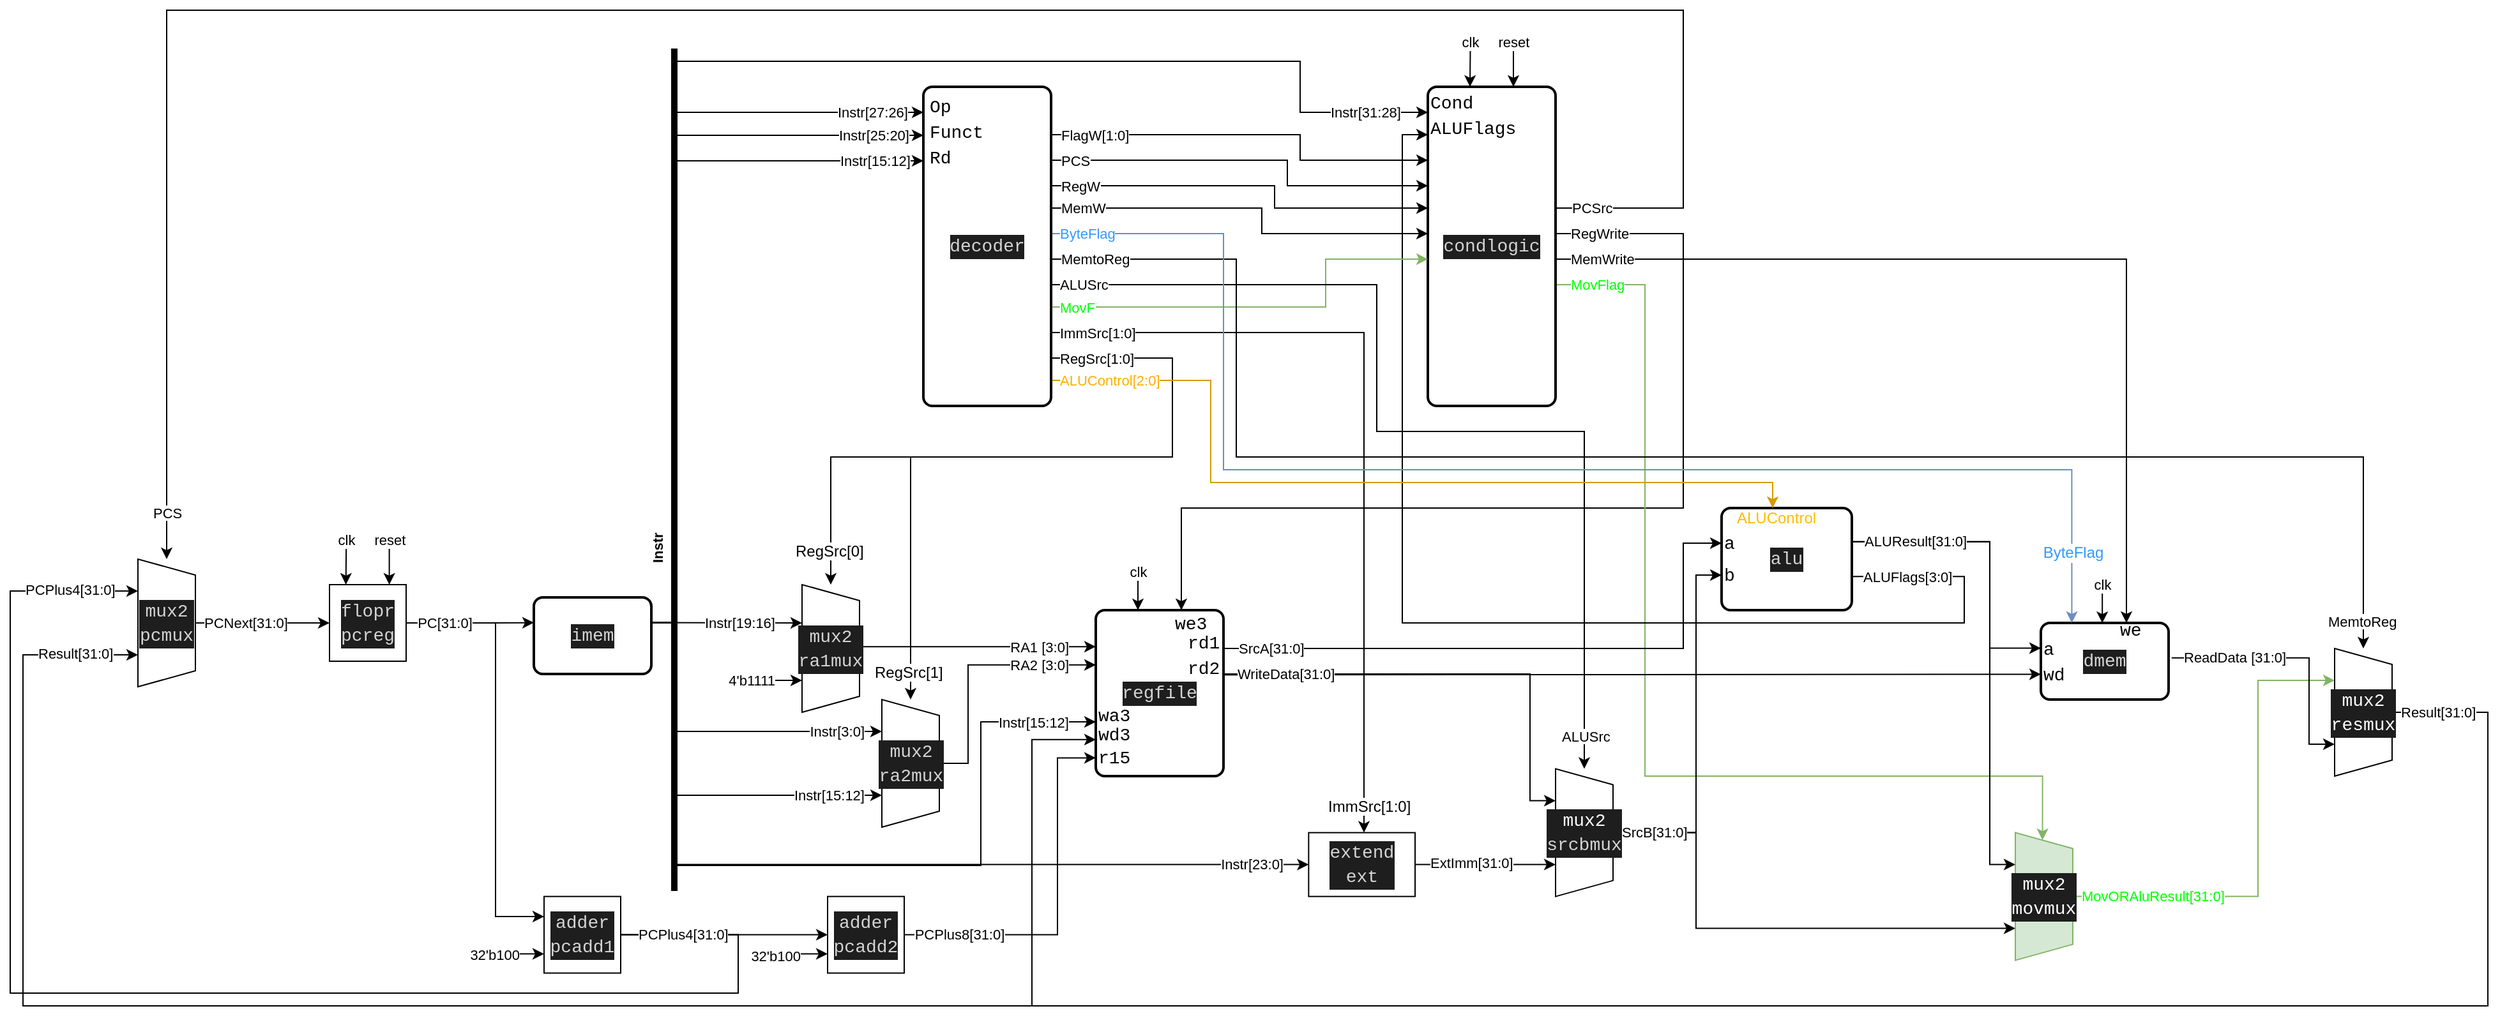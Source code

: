 <mxfile version="21.6.1" type="github">
  <diagram name="Página-1" id="vVoyAeHp4Rk1YM-1fCIQ">
    <mxGraphModel dx="2181" dy="1901" grid="1" gridSize="10" guides="1" tooltips="1" connect="1" arrows="1" fold="1" page="1" pageScale="1" pageWidth="827" pageHeight="1169" math="0" shadow="0">
      <root>
        <mxCell id="0" />
        <mxCell id="1" parent="0" />
        <mxCell id="tbejQX52NWhL7G9Jqi1e-33" value="PCSrc" style="edgeStyle=orthogonalEdgeStyle;rounded=0;orthogonalLoop=1;jettySize=auto;html=1;exitX=1;exitY=0.38;exitDx=0;exitDy=0;exitPerimeter=0;labelPosition=left;verticalLabelPosition=middle;align=left;verticalAlign=middle;textDirection=ltr;entryX=1;entryY=0.5;entryDx=0;entryDy=0;entryPerimeter=0;" parent="1" source="tbejQX52NWhL7G9Jqi1e-9" edge="1" target="FmY12MPKPxn2fFbcgKqL-1">
          <mxGeometry x="-0.989" relative="1" as="geometry">
            <mxPoint x="550" y="-5" as="targetPoint" />
            <Array as="points">
              <mxPoint x="570" y="-5" />
              <mxPoint x="570" y="-160" />
              <mxPoint x="-617" y="-160" />
            </Array>
            <mxPoint as="offset" />
          </mxGeometry>
        </mxCell>
        <mxCell id="tbejQX52NWhL7G9Jqi1e-34" value="RegWrite" style="edgeStyle=orthogonalEdgeStyle;rounded=0;orthogonalLoop=1;jettySize=auto;html=1;exitX=1;exitY=0.46;exitDx=0;exitDy=0;exitPerimeter=0;labelPosition=left;verticalLabelPosition=middle;align=left;verticalAlign=middle;textDirection=ltr;entryX=0.67;entryY=0;entryDx=0;entryDy=0;entryPerimeter=0;" parent="1" source="tbejQX52NWhL7G9Jqi1e-9" edge="1" target="FmY12MPKPxn2fFbcgKqL-13">
          <mxGeometry x="-0.976" relative="1" as="geometry">
            <mxPoint x="550" y="15" as="targetPoint" />
            <Array as="points">
              <mxPoint x="570" y="15" />
              <mxPoint x="570" y="230" />
              <mxPoint x="177" y="230" />
            </Array>
            <mxPoint as="offset" />
          </mxGeometry>
        </mxCell>
        <mxCell id="tbejQX52NWhL7G9Jqi1e-35" value="MemWrite" style="edgeStyle=orthogonalEdgeStyle;rounded=0;orthogonalLoop=1;jettySize=auto;html=1;exitX=1;exitY=0.54;exitDx=0;exitDy=0;exitPerimeter=0;labelPosition=left;verticalLabelPosition=middle;align=left;verticalAlign=middle;textDirection=ltr;entryX=0.67;entryY=0;entryDx=0;entryDy=0;entryPerimeter=0;" parent="1" source="tbejQX52NWhL7G9Jqi1e-9" edge="1" target="FmY12MPKPxn2fFbcgKqL-44">
          <mxGeometry x="-0.973" relative="1" as="geometry">
            <mxPoint x="550" y="35" as="targetPoint" />
            <mxPoint as="offset" />
          </mxGeometry>
        </mxCell>
        <mxCell id="tbejQX52NWhL7G9Jqi1e-36" value="&lt;font color=&quot;#00ff00&quot;&gt;MovFlag&lt;/font&gt;" style="edgeStyle=orthogonalEdgeStyle;rounded=0;orthogonalLoop=1;jettySize=auto;html=1;exitX=1;exitY=0.62;exitDx=0;exitDy=0;exitPerimeter=0;fillColor=#d5e8d4;strokeColor=#82b366;labelPosition=left;verticalLabelPosition=middle;align=left;verticalAlign=middle;textDirection=ltr;entryX=0.942;entryY=0.527;entryDx=0;entryDy=0;entryPerimeter=0;" parent="1" source="tbejQX52NWhL7G9Jqi1e-9" edge="1" target="FmY12MPKPxn2fFbcgKqL-42">
          <mxGeometry x="-0.976" relative="1" as="geometry">
            <mxPoint x="350.0" y="115.174" as="targetPoint" />
            <Array as="points">
              <mxPoint x="540" y="55" />
              <mxPoint x="540" y="440" />
              <mxPoint x="851" y="440" />
            </Array>
            <mxPoint as="offset" />
          </mxGeometry>
        </mxCell>
        <mxCell id="FmY12MPKPxn2fFbcgKqL-51" value="clk" style="edgeStyle=orthogonalEdgeStyle;rounded=0;orthogonalLoop=1;jettySize=auto;html=1;exitX=0.33;exitY=0;exitDx=0;exitDy=0;exitPerimeter=0;startArrow=classic;startFill=1;endArrow=none;endFill=0;" edge="1" parent="1" source="tbejQX52NWhL7G9Jqi1e-9">
          <mxGeometry x="1" relative="1" as="geometry">
            <mxPoint x="403.316" y="-135" as="targetPoint" />
            <mxPoint as="offset" />
          </mxGeometry>
        </mxCell>
        <mxCell id="tbejQX52NWhL7G9Jqi1e-9" value="&lt;div style=&quot;color: rgb(212, 212, 212); background-color: rgb(30, 30, 30); font-family: Consolas, &amp;quot;Courier New&amp;quot;, monospace; font-size: 14px; line-height: 19px;&quot;&gt;&lt;div style=&quot;line-height: 19px;&quot;&gt;condlogic&lt;/div&gt;&lt;/div&gt;" style="rounded=1;whiteSpace=wrap;html=1;absoluteArcSize=1;arcSize=14;strokeWidth=2;points=[[0,0.08,0,0,0],[0,0.15,0,0,0],[0,0.23,0,0,0],[0,0.31,0,0,0],[0,0.38,0,0,0],[0,0.46,0,0,0],[0,0.54,0,0,0],[0,0.62,0,0,0],[0,0.69,0,0,0],[0,0.77,0,0,0],[0,0.85,0,0,0],[0,0.92,0,0,0],[0.33,0,0,0,0],[0.33,1,0,0,0],[0.67,0,0,0,0],[0.67,1,0,0,0],[1,0.08,0,0,0],[1,0.15,0,0,0],[1,0.23,0,0,0],[1,0.31,0,0,0],[1,0.38,0,0,0],[1,0.46,0,0,0],[1,0.54,0,0,0],[1,0.62,0,0,0],[1,0.69,0,0,0],[1,0.77,0,0,0],[1,0.85,0,0,0],[1,0.92,0,0,0]];" parent="1" vertex="1">
          <mxGeometry x="370" y="-100" width="100" height="250" as="geometry" />
        </mxCell>
        <mxCell id="FmY12MPKPxn2fFbcgKqL-5" value="PCNext[31:0]" style="edgeStyle=orthogonalEdgeStyle;rounded=0;orthogonalLoop=1;jettySize=auto;html=1;exitX=0.5;exitY=0;exitDx=0;exitDy=0;exitPerimeter=0;entryX=0;entryY=0.5;entryDx=0;entryDy=0;entryPerimeter=0;align=left;" edge="1" parent="1" source="FmY12MPKPxn2fFbcgKqL-1" target="FmY12MPKPxn2fFbcgKqL-3">
          <mxGeometry x="-0.905" relative="1" as="geometry">
            <Array as="points">
              <mxPoint x="-595" y="320" />
            </Array>
            <mxPoint as="offset" />
          </mxGeometry>
        </mxCell>
        <mxCell id="FmY12MPKPxn2fFbcgKqL-1" value="&lt;div style=&quot;color: rgb(212, 212, 212); background-color: rgb(30, 30, 30); font-family: Consolas, &amp;quot;Courier New&amp;quot;, monospace; font-size: 14px; line-height: 19px;&quot;&gt;&lt;div style=&quot;line-height: 19px;&quot;&gt;mux2&lt;/div&gt;&lt;/div&gt;&lt;div style=&quot;color: rgb(212, 212, 212); background-color: rgb(30, 30, 30); font-family: Consolas, &amp;quot;Courier New&amp;quot;, monospace; font-size: 14px; line-height: 19px;&quot;&gt;pcmux&lt;/div&gt;" style="verticalLabelPosition=middle;verticalAlign=middle;html=1;shape=trapezoid;perimeter=trapezoidPerimeter;whiteSpace=wrap;size=0.125;arcSize=10;flipV=1;labelPosition=center;align=center;strokeColor=default;fontFamily=Helvetica;fontSize=12;fontColor=default;fillColor=default;direction=south;rounded=0;shadow=0;points=[[0,0.5,0,0,0],[0.25,1,0,0,0],[0.5,0,0,0,0],[0.75,1,0,0,0],[1,0.5,0,0,0]];" vertex="1" parent="1">
          <mxGeometry x="-640" y="270" width="45" height="100" as="geometry" />
        </mxCell>
        <mxCell id="FmY12MPKPxn2fFbcgKqL-21" style="edgeStyle=orthogonalEdgeStyle;rounded=0;orthogonalLoop=1;jettySize=auto;html=1;exitX=1;exitY=0.5;exitDx=0;exitDy=0;exitPerimeter=0;entryX=0;entryY=0.33;entryDx=0;entryDy=0;entryPerimeter=0;" edge="1" parent="1" source="FmY12MPKPxn2fFbcgKqL-3" target="FmY12MPKPxn2fFbcgKqL-18">
          <mxGeometry relative="1" as="geometry" />
        </mxCell>
        <mxCell id="FmY12MPKPxn2fFbcgKqL-22" value="PC[31:0]" style="edgeStyle=orthogonalEdgeStyle;rounded=0;orthogonalLoop=1;jettySize=auto;html=1;exitX=1;exitY=0.5;exitDx=0;exitDy=0;exitPerimeter=0;entryX=0;entryY=0.25;entryDx=0;entryDy=0;entryPerimeter=0;" edge="1" parent="1" source="FmY12MPKPxn2fFbcgKqL-3" target="FmY12MPKPxn2fFbcgKqL-6">
          <mxGeometry x="-0.823" relative="1" as="geometry">
            <Array as="points">
              <mxPoint x="-360" y="320" />
              <mxPoint x="-360" y="550" />
              <mxPoint x="-322" y="550" />
            </Array>
            <mxPoint as="offset" />
          </mxGeometry>
        </mxCell>
        <mxCell id="FmY12MPKPxn2fFbcgKqL-3" value="&lt;div style=&quot;color: rgb(212, 212, 212); background-color: rgb(30, 30, 30); font-family: Consolas, &amp;quot;Courier New&amp;quot;, monospace; font-size: 14px; line-height: 19px;&quot;&gt;&lt;div style=&quot;line-height: 19px;&quot;&gt;flopr&lt;/div&gt;&lt;/div&gt;&lt;div style=&quot;color: rgb(212, 212, 212); background-color: rgb(30, 30, 30); font-family: Consolas, &amp;quot;Courier New&amp;quot;, monospace; font-size: 14px; line-height: 19px;&quot;&gt;pcreg&lt;/div&gt;" style="whiteSpace=wrap;html=1;aspect=fixed;strokeColor=default;fontFamily=Helvetica;fontSize=12;fontColor=default;fillColor=default;points=[[0,0.25,0,0,0],[0,0.5,0,0,0],[0,0.75,0,0,0],[0.5,0,0,0,0],[0.5,1,0,0,0],[1,0.5,0,0,0]];" vertex="1" parent="1">
          <mxGeometry x="-490" y="290" width="60" height="60" as="geometry" />
        </mxCell>
        <mxCell id="FmY12MPKPxn2fFbcgKqL-8" value="32&#39;b100" style="edgeStyle=orthogonalEdgeStyle;rounded=0;orthogonalLoop=1;jettySize=auto;html=1;exitX=0;exitY=0.75;exitDx=0;exitDy=0;exitPerimeter=0;endArrow=none;endFill=0;startArrow=classic;startFill=1;align=right;" edge="1" parent="1" source="FmY12MPKPxn2fFbcgKqL-6">
          <mxGeometry x="0.254" y="1" relative="1" as="geometry">
            <mxPoint x="-350" y="580" as="targetPoint" />
            <mxPoint as="offset" />
          </mxGeometry>
        </mxCell>
        <mxCell id="FmY12MPKPxn2fFbcgKqL-9" style="edgeStyle=orthogonalEdgeStyle;rounded=0;orthogonalLoop=1;jettySize=auto;html=1;exitX=1;exitY=0.5;exitDx=0;exitDy=0;exitPerimeter=0;entryX=0.75;entryY=1;entryDx=0;entryDy=0;entryPerimeter=0;" edge="1" parent="1" target="FmY12MPKPxn2fFbcgKqL-1">
          <mxGeometry relative="1" as="geometry">
            <mxPoint x="-320.04" y="564.3" as="sourcePoint" />
            <mxPoint x="-698.04" y="280" as="targetPoint" />
            <Array as="points">
              <mxPoint x="-170" y="564" />
              <mxPoint x="-170" y="610" />
              <mxPoint x="-740" y="610" />
              <mxPoint x="-740" y="295" />
            </Array>
          </mxGeometry>
        </mxCell>
        <mxCell id="FmY12MPKPxn2fFbcgKqL-6" value="&lt;div style=&quot;color: rgb(212, 212, 212); background-color: rgb(30, 30, 30); font-family: Consolas, &amp;quot;Courier New&amp;quot;, monospace; font-size: 14px; line-height: 19px;&quot;&gt;&lt;div style=&quot;line-height: 19px;&quot;&gt;&lt;div style=&quot;line-height: 19px;&quot;&gt;adder&lt;/div&gt;&lt;/div&gt;&lt;div style=&quot;line-height: 19px;&quot;&gt;pcadd1&lt;/div&gt;&lt;/div&gt;" style="whiteSpace=wrap;html=1;aspect=fixed;strokeColor=default;fontFamily=Helvetica;fontSize=12;fontColor=default;fillColor=default;points=[[0,0.25,0,0,0],[0,0.5,0,0,0],[0,0.75,0,0,0],[0.5,0,0,0,0],[0.5,1,0,0,0],[1,0.5,0,0,0]];" vertex="1" parent="1">
          <mxGeometry x="-322" y="534.3" width="60" height="60" as="geometry" />
        </mxCell>
        <mxCell id="FmY12MPKPxn2fFbcgKqL-10" value="32&#39;b100" style="edgeStyle=orthogonalEdgeStyle;rounded=0;orthogonalLoop=1;jettySize=auto;html=1;exitX=0;exitY=0.75;exitDx=0;exitDy=0;exitPerimeter=0;endArrow=none;endFill=0;startArrow=classic;startFill=1;align=right;" edge="1" parent="1" source="FmY12MPKPxn2fFbcgKqL-11">
          <mxGeometry x="0.004" y="1" relative="1" as="geometry">
            <mxPoint x="-140" y="579" as="targetPoint" />
            <mxPoint as="offset" />
          </mxGeometry>
        </mxCell>
        <mxCell id="FmY12MPKPxn2fFbcgKqL-12" value="PCPlus4[31:0]" style="edgeStyle=orthogonalEdgeStyle;rounded=0;orthogonalLoop=1;jettySize=auto;html=1;exitX=0;exitY=0.5;exitDx=0;exitDy=0;exitPerimeter=0;entryX=1;entryY=0.5;entryDx=0;entryDy=0;entryPerimeter=0;startArrow=classic;startFill=1;endArrow=none;endFill=0;align=left;" edge="1" parent="1" source="FmY12MPKPxn2fFbcgKqL-11" target="FmY12MPKPxn2fFbcgKqL-6">
          <mxGeometry x="0.852" relative="1" as="geometry">
            <mxPoint as="offset" />
          </mxGeometry>
        </mxCell>
        <mxCell id="FmY12MPKPxn2fFbcgKqL-37" value="PCPlus8[31:0]" style="edgeStyle=orthogonalEdgeStyle;rounded=0;orthogonalLoop=1;jettySize=auto;html=1;exitX=1;exitY=0.5;exitDx=0;exitDy=0;exitPerimeter=0;entryX=0;entryY=0.89;entryDx=0;entryDy=0;entryPerimeter=0;" edge="1" parent="1" source="FmY12MPKPxn2fFbcgKqL-11" target="FmY12MPKPxn2fFbcgKqL-13">
          <mxGeometry x="-0.701" relative="1" as="geometry">
            <Array as="points">
              <mxPoint x="80" y="564" />
              <mxPoint x="80" y="426" />
            </Array>
            <mxPoint as="offset" />
          </mxGeometry>
        </mxCell>
        <mxCell id="FmY12MPKPxn2fFbcgKqL-11" value="&lt;div style=&quot;color: rgb(212, 212, 212); background-color: rgb(30, 30, 30); font-family: Consolas, &amp;quot;Courier New&amp;quot;, monospace; font-size: 14px; line-height: 19px;&quot;&gt;&lt;div style=&quot;line-height: 19px;&quot;&gt;&lt;div style=&quot;line-height: 19px;&quot;&gt;adder&lt;/div&gt;&lt;/div&gt;&lt;div style=&quot;line-height: 19px;&quot;&gt;pcadd2&lt;/div&gt;&lt;/div&gt;" style="whiteSpace=wrap;html=1;aspect=fixed;strokeColor=default;fontFamily=Helvetica;fontSize=12;fontColor=default;fillColor=default;points=[[0,0.25,0,0,0],[0,0.5,0,0,0],[0,0.75,0,0,0],[0.5,0,0,0,0],[0.5,1,0,0,0],[1,0.5,0,0,0]];" vertex="1" parent="1">
          <mxGeometry x="-100" y="534.3" width="60" height="60" as="geometry" />
        </mxCell>
        <mxCell id="FmY12MPKPxn2fFbcgKqL-15" value="clk" style="edgeStyle=orthogonalEdgeStyle;rounded=0;orthogonalLoop=1;jettySize=auto;html=1;exitX=0.33;exitY=0;exitDx=0;exitDy=0;exitPerimeter=0;startArrow=classic;startFill=1;endArrow=none;endFill=0;" edge="1" parent="1" source="FmY12MPKPxn2fFbcgKqL-13">
          <mxGeometry x="1" relative="1" as="geometry">
            <mxPoint x="143" y="280" as="targetPoint" />
            <Array as="points">
              <mxPoint x="143" y="280" />
              <mxPoint x="143" y="280" />
            </Array>
            <mxPoint as="offset" />
          </mxGeometry>
        </mxCell>
        <mxCell id="FmY12MPKPxn2fFbcgKqL-47" value="" style="edgeStyle=orthogonalEdgeStyle;rounded=0;orthogonalLoop=1;jettySize=auto;html=1;exitX=0.989;exitY=0.39;exitDx=0;exitDy=0;exitPerimeter=0;entryX=0;entryY=0.67;entryDx=0;entryDy=0;entryPerimeter=0;align=left;" edge="1" parent="1" source="FmY12MPKPxn2fFbcgKqL-13" target="FmY12MPKPxn2fFbcgKqL-44">
          <mxGeometry x="-0.71" relative="1" as="geometry">
            <Array as="points">
              <mxPoint x="161" y="361" />
            </Array>
            <mxPoint as="offset" />
          </mxGeometry>
        </mxCell>
        <mxCell id="FmY12MPKPxn2fFbcgKqL-106" value="SrcA[31:0]" style="edgeStyle=orthogonalEdgeStyle;rounded=0;orthogonalLoop=1;jettySize=auto;html=1;exitX=1;exitY=0.22;exitDx=0;exitDy=0;exitPerimeter=0;entryX=0;entryY=0.5;entryDx=0;entryDy=0;align=left;" edge="1" parent="1" source="FmY12MPKPxn2fFbcgKqL-13" target="FmY12MPKPxn2fFbcgKqL-115">
          <mxGeometry x="-0.952" relative="1" as="geometry">
            <mxPoint x="310" y="338" as="targetPoint" />
            <Array as="points">
              <mxPoint x="210" y="340" />
              <mxPoint x="570" y="340" />
              <mxPoint x="570" y="258" />
            </Array>
            <mxPoint as="offset" />
          </mxGeometry>
        </mxCell>
        <mxCell id="FmY12MPKPxn2fFbcgKqL-130" value="WriteData[31:0]" style="edgeStyle=orthogonalEdgeStyle;rounded=0;orthogonalLoop=1;jettySize=auto;html=1;exitX=1;exitY=0.44;exitDx=0;exitDy=0;exitPerimeter=0;entryX=0.75;entryY=1;entryDx=0;entryDy=0;entryPerimeter=0;align=left;" edge="1" parent="1" source="FmY12MPKPxn2fFbcgKqL-13" target="FmY12MPKPxn2fFbcgKqL-127">
          <mxGeometry x="-0.909" relative="1" as="geometry">
            <Array as="points">
              <mxPoint x="210" y="360" />
              <mxPoint x="450" y="360" />
              <mxPoint x="450" y="459" />
            </Array>
            <mxPoint as="offset" />
          </mxGeometry>
        </mxCell>
        <mxCell id="FmY12MPKPxn2fFbcgKqL-13" value="&lt;div style=&quot;color: rgb(212, 212, 212); background-color: rgb(30, 30, 30); font-family: Consolas, &amp;quot;Courier New&amp;quot;, monospace; font-size: 14px; line-height: 19px;&quot;&gt;&lt;div style=&quot;line-height: 19px;&quot;&gt;regfile&lt;/div&gt;&lt;/div&gt;" style="rounded=1;whiteSpace=wrap;html=1;absoluteArcSize=1;arcSize=14;strokeWidth=2;points=[[0,0.11,0,0,0],[0,0.22,0,0,0],[0,0.33,0,0,0],[0,0.44,0,0,0],[0,0.56,0,0,0],[0,0.67,0,0,0],[0,0.78,0,0,0],[0,0.89,0,0,0],[0.33,0,0,0,0],[0.33,1,0,0,0],[0.67,0,0,0,0],[0.67,1,0,0,0],[1,0.11,0,0,0],[1,0.22,0,0,0],[1,0.33,0,0,0],[1,0.44,0,0,0],[1,0.56,0,0,0],[1,0.67,0,0,0],[1,0.78,0,0,0],[1,0.89,0,0,0]];" vertex="1" parent="1">
          <mxGeometry x="110" y="310" width="100" height="130" as="geometry" />
        </mxCell>
        <mxCell id="FmY12MPKPxn2fFbcgKqL-27" value="4&#39;b1111" style="edgeStyle=orthogonalEdgeStyle;rounded=0;orthogonalLoop=1;jettySize=auto;html=1;exitX=0.25;exitY=1;exitDx=0;exitDy=0;exitPerimeter=0;startArrow=classic;startFill=1;endArrow=none;endFill=0;align=right;" edge="1" parent="1" source="FmY12MPKPxn2fFbcgKqL-17">
          <mxGeometry x="0.325" relative="1" as="geometry">
            <mxPoint x="-150" y="365.2" as="targetPoint" />
            <mxPoint as="offset" />
          </mxGeometry>
        </mxCell>
        <mxCell id="FmY12MPKPxn2fFbcgKqL-34" value="RA1 [3:0]" style="edgeStyle=orthogonalEdgeStyle;rounded=0;orthogonalLoop=1;jettySize=auto;html=1;exitX=0.5;exitY=0;exitDx=0;exitDy=0;exitPerimeter=0;entryX=0;entryY=0.22;entryDx=0;entryDy=0;entryPerimeter=0;align=right;" edge="1" parent="1" source="FmY12MPKPxn2fFbcgKqL-17" target="FmY12MPKPxn2fFbcgKqL-13">
          <mxGeometry x="0.785" relative="1" as="geometry">
            <mxPoint x="30" y="340" as="targetPoint" />
            <Array as="points">
              <mxPoint x="-75" y="339" />
            </Array>
            <mxPoint as="offset" />
          </mxGeometry>
        </mxCell>
        <mxCell id="FmY12MPKPxn2fFbcgKqL-17" value="&lt;div style=&quot;color: rgb(212, 212, 212); background-color: rgb(30, 30, 30); font-family: Consolas, &amp;quot;Courier New&amp;quot;, monospace; font-size: 14px; line-height: 19px;&quot;&gt;&lt;div style=&quot;line-height: 19px;&quot;&gt;mux2&lt;/div&gt;&lt;/div&gt;&lt;div style=&quot;color: rgb(212, 212, 212); background-color: rgb(30, 30, 30); font-family: Consolas, &amp;quot;Courier New&amp;quot;, monospace; font-size: 14px; line-height: 19px;&quot;&gt;&lt;div style=&quot;line-height: 19px;&quot;&gt;ra1mux&lt;/div&gt;&lt;/div&gt;" style="verticalLabelPosition=middle;verticalAlign=middle;html=1;shape=trapezoid;perimeter=trapezoidPerimeter;whiteSpace=wrap;size=0.125;arcSize=10;flipV=1;labelPosition=center;align=center;strokeColor=default;fontFamily=Helvetica;fontSize=12;fontColor=default;fillColor=default;direction=south;rounded=0;shadow=0;points=[[0,0.5,0,0,0],[0.25,1,0,0,0],[0.5,0,0,0,0],[0.75,1,0,0,0],[1,0.5,0,0,0]];" vertex="1" parent="1">
          <mxGeometry x="-120" y="290" width="45" height="100" as="geometry" />
        </mxCell>
        <mxCell id="FmY12MPKPxn2fFbcgKqL-26" value="Instr[19:16]" style="edgeStyle=orthogonalEdgeStyle;rounded=0;orthogonalLoop=1;jettySize=auto;html=1;exitX=1;exitY=0.33;exitDx=0;exitDy=0;exitPerimeter=0;align=right;" edge="1" parent="1" source="FmY12MPKPxn2fFbcgKqL-18">
          <mxGeometry x="0.661" relative="1" as="geometry">
            <mxPoint x="-120" y="320" as="targetPoint" />
            <Array as="points">
              <mxPoint x="-120" y="320" />
            </Array>
            <mxPoint as="offset" />
          </mxGeometry>
        </mxCell>
        <mxCell id="FmY12MPKPxn2fFbcgKqL-31" value="Instr[3:0]" style="edgeStyle=orthogonalEdgeStyle;rounded=0;orthogonalLoop=1;jettySize=auto;html=1;exitX=1;exitY=0.33;exitDx=0;exitDy=0;exitPerimeter=0;entryX=0.75;entryY=1;entryDx=0;entryDy=0;entryPerimeter=0;align=right;" edge="1" parent="1" source="FmY12MPKPxn2fFbcgKqL-18" target="FmY12MPKPxn2fFbcgKqL-30">
          <mxGeometry x="0.906" relative="1" as="geometry">
            <Array as="points">
              <mxPoint x="-220" y="320" />
              <mxPoint x="-220" y="405" />
            </Array>
            <mxPoint as="offset" />
          </mxGeometry>
        </mxCell>
        <mxCell id="FmY12MPKPxn2fFbcgKqL-32" value="Instr[15:12]" style="edgeStyle=orthogonalEdgeStyle;rounded=0;orthogonalLoop=1;jettySize=auto;html=1;exitX=1;exitY=0.33;exitDx=0;exitDy=0;exitPerimeter=0;entryX=0.25;entryY=1;entryDx=0;entryDy=0;entryPerimeter=0;align=right;" edge="1" parent="1" source="FmY12MPKPxn2fFbcgKqL-18" target="FmY12MPKPxn2fFbcgKqL-30">
          <mxGeometry x="0.921" relative="1" as="geometry">
            <Array as="points">
              <mxPoint x="-220" y="320" />
              <mxPoint x="-220" y="455" />
            </Array>
            <mxPoint as="offset" />
          </mxGeometry>
        </mxCell>
        <mxCell id="FmY12MPKPxn2fFbcgKqL-67" value="Instr[27:26]" style="edgeStyle=orthogonalEdgeStyle;rounded=0;orthogonalLoop=1;jettySize=auto;html=1;exitX=1;exitY=0.33;exitDx=0;exitDy=0;exitPerimeter=0;entryX=0;entryY=0.08;entryDx=0;entryDy=0;entryPerimeter=0;align=right;" edge="1" parent="1" source="FmY12MPKPxn2fFbcgKqL-18" target="FmY12MPKPxn2fFbcgKqL-54">
          <mxGeometry x="0.965" relative="1" as="geometry">
            <Array as="points">
              <mxPoint x="-220" y="320" />
              <mxPoint x="-220" y="-80" />
            </Array>
            <mxPoint as="offset" />
          </mxGeometry>
        </mxCell>
        <mxCell id="FmY12MPKPxn2fFbcgKqL-69" value="Instr[25:20]" style="edgeStyle=orthogonalEdgeStyle;rounded=0;orthogonalLoop=1;jettySize=auto;html=1;exitX=1;exitY=0.33;exitDx=0;exitDy=0;exitPerimeter=0;entryX=0;entryY=0.15;entryDx=0;entryDy=0;entryPerimeter=0;align=right;" edge="1" parent="1" source="FmY12MPKPxn2fFbcgKqL-18" target="FmY12MPKPxn2fFbcgKqL-54">
          <mxGeometry x="0.966" relative="1" as="geometry">
            <mxPoint x="290" y="-10" as="targetPoint" />
            <Array as="points">
              <mxPoint x="-220" y="320" />
              <mxPoint x="-220" y="-62" />
              <mxPoint x="-25" y="-62" />
            </Array>
            <mxPoint as="offset" />
          </mxGeometry>
        </mxCell>
        <mxCell id="FmY12MPKPxn2fFbcgKqL-73" value="Instr[15:12]" style="edgeStyle=orthogonalEdgeStyle;rounded=0;orthogonalLoop=1;jettySize=auto;html=1;exitX=1;exitY=0.33;exitDx=0;exitDy=0;exitPerimeter=0;entryX=0;entryY=0.23;entryDx=0;entryDy=0;entryPerimeter=0;align=right;" edge="1" parent="1" source="FmY12MPKPxn2fFbcgKqL-18" target="FmY12MPKPxn2fFbcgKqL-54">
          <mxGeometry x="0.966" relative="1" as="geometry">
            <Array as="points">
              <mxPoint x="-220" y="320" />
              <mxPoint x="-220" y="-42" />
              <mxPoint x="-25" y="-42" />
            </Array>
            <mxPoint as="offset" />
          </mxGeometry>
        </mxCell>
        <mxCell id="FmY12MPKPxn2fFbcgKqL-77" value="Instr[31:28]" style="edgeStyle=orthogonalEdgeStyle;rounded=0;orthogonalLoop=1;jettySize=auto;html=1;exitX=1;exitY=0.33;exitDx=0;exitDy=0;exitPerimeter=0;entryX=0;entryY=0.08;entryDx=0;entryDy=0;entryPerimeter=0;align=right;" edge="1" parent="1" source="FmY12MPKPxn2fFbcgKqL-18" target="tbejQX52NWhL7G9Jqi1e-9">
          <mxGeometry x="0.963" relative="1" as="geometry">
            <Array as="points">
              <mxPoint x="-220" y="320" />
              <mxPoint x="-220" y="-120" />
              <mxPoint x="270" y="-120" />
              <mxPoint x="270" y="-80" />
            </Array>
            <mxPoint as="offset" />
          </mxGeometry>
        </mxCell>
        <mxCell id="FmY12MPKPxn2fFbcgKqL-113" value="Instr[15:12]" style="edgeStyle=orthogonalEdgeStyle;rounded=0;orthogonalLoop=1;jettySize=auto;html=1;exitX=1;exitY=0.33;exitDx=0;exitDy=0;exitPerimeter=0;entryX=0;entryY=0.75;entryDx=0;entryDy=0;align=right;" edge="1" parent="1" source="FmY12MPKPxn2fFbcgKqL-18" target="FmY12MPKPxn2fFbcgKqL-112">
          <mxGeometry x="0.939" relative="1" as="geometry">
            <Array as="points">
              <mxPoint x="-220" y="320" />
              <mxPoint x="-220" y="510" />
              <mxPoint x="20" y="510" />
              <mxPoint x="20" y="398" />
            </Array>
            <mxPoint as="offset" />
          </mxGeometry>
        </mxCell>
        <mxCell id="FmY12MPKPxn2fFbcgKqL-124" value="Instr[23:0]" style="edgeStyle=orthogonalEdgeStyle;rounded=0;orthogonalLoop=1;jettySize=auto;html=1;exitX=1;exitY=0.33;exitDx=0;exitDy=0;exitPerimeter=0;entryX=0;entryY=0.5;entryDx=0;entryDy=0;entryPerimeter=0;align=right;" edge="1" parent="1" source="FmY12MPKPxn2fFbcgKqL-18" target="FmY12MPKPxn2fFbcgKqL-122">
          <mxGeometry x="0.946" relative="1" as="geometry">
            <Array as="points">
              <mxPoint x="-220" y="320" />
              <mxPoint x="-220" y="510" />
            </Array>
            <mxPoint as="offset" />
          </mxGeometry>
        </mxCell>
        <mxCell id="FmY12MPKPxn2fFbcgKqL-18" value="&lt;div style=&quot;color: rgb(212, 212, 212); background-color: rgb(30, 30, 30); font-family: Consolas, &amp;quot;Courier New&amp;quot;, monospace; font-size: 14px; line-height: 19px;&quot;&gt;&lt;div style=&quot;line-height: 19px;&quot;&gt;&lt;div style=&quot;line-height: 19px;&quot;&gt;imem&lt;/div&gt;&lt;/div&gt;&lt;/div&gt;" style="rounded=1;whiteSpace=wrap;html=1;absoluteArcSize=1;arcSize=14;strokeWidth=2;points=[[0,0.33,0,0,0],[0,0.67,0,0,0],[0.33,0,0,0,0],[0.33,1,0,0,0],[0.67,0,0,0,0],[0.67,1,0,0,0],[1,0.33,0,0,0],[1,0.67,0,0,0]];" vertex="1" parent="1">
          <mxGeometry x="-330" y="300" width="92" height="60" as="geometry" />
        </mxCell>
        <mxCell id="FmY12MPKPxn2fFbcgKqL-35" value="RA2 [3:0]" style="edgeStyle=orthogonalEdgeStyle;rounded=0;orthogonalLoop=1;jettySize=auto;html=1;exitX=0.5;exitY=0;exitDx=0;exitDy=0;exitPerimeter=0;entryX=0;entryY=0.33;entryDx=0;entryDy=0;entryPerimeter=0;align=right;" edge="1" parent="1" source="FmY12MPKPxn2fFbcgKqL-30" target="FmY12MPKPxn2fFbcgKqL-13">
          <mxGeometry x="0.8" relative="1" as="geometry">
            <Array as="points">
              <mxPoint x="10" y="430" />
              <mxPoint x="10" y="353" />
            </Array>
            <mxPoint as="offset" />
          </mxGeometry>
        </mxCell>
        <mxCell id="FmY12MPKPxn2fFbcgKqL-30" value="&lt;div style=&quot;color: rgb(212, 212, 212); background-color: rgb(30, 30, 30); font-family: Consolas, &amp;quot;Courier New&amp;quot;, monospace; font-size: 14px; line-height: 19px;&quot;&gt;&lt;div style=&quot;line-height: 19px;&quot;&gt;mux2&lt;/div&gt;&lt;/div&gt;&lt;div style=&quot;color: rgb(212, 212, 212); background-color: rgb(30, 30, 30); font-family: Consolas, &amp;quot;Courier New&amp;quot;, monospace; font-size: 14px; line-height: 19px;&quot;&gt;&lt;div style=&quot;line-height: 19px;&quot;&gt;&lt;div style=&quot;line-height: 19px;&quot;&gt;ra2mux&lt;/div&gt;&lt;/div&gt;&lt;/div&gt;" style="verticalLabelPosition=middle;verticalAlign=middle;html=1;shape=trapezoid;perimeter=trapezoidPerimeter;whiteSpace=wrap;size=0.125;arcSize=10;flipV=1;labelPosition=center;align=center;strokeColor=default;fontFamily=Helvetica;fontSize=12;fontColor=default;fillColor=default;direction=south;rounded=0;shadow=0;points=[[0,0.5,0,0,0],[0.25,1,0,0,0],[0.5,0,0,0,0],[0.75,1,0,0,0],[1,0.5,0,0,0]];" vertex="1" parent="1">
          <mxGeometry x="-57.5" y="380" width="45" height="100" as="geometry" />
        </mxCell>
        <mxCell id="FmY12MPKPxn2fFbcgKqL-39" value="" style="edgeStyle=orthogonalEdgeStyle;rounded=0;orthogonalLoop=1;jettySize=auto;html=1;exitX=0.5;exitY=0;exitDx=0;exitDy=0;exitPerimeter=0;entryX=0.25;entryY=1;entryDx=0;entryDy=0;entryPerimeter=0;align=center;" edge="1" parent="1" source="FmY12MPKPxn2fFbcgKqL-38" target="FmY12MPKPxn2fFbcgKqL-1">
          <mxGeometry x="-0.971" relative="1" as="geometry">
            <Array as="points">
              <mxPoint x="1200" y="390" />
              <mxPoint x="1200" y="620" />
              <mxPoint x="-730" y="620" />
              <mxPoint x="-730" y="345" />
            </Array>
            <mxPoint as="offset" />
          </mxGeometry>
        </mxCell>
        <mxCell id="FmY12MPKPxn2fFbcgKqL-109" value="&lt;span style=&quot;color: rgb(0, 0, 0); font-family: Helvetica; font-size: 11px; font-style: normal; font-variant-ligatures: normal; font-variant-caps: normal; font-weight: 400; letter-spacing: normal; orphans: 2; text-indent: 0px; text-transform: none; widows: 2; word-spacing: 0px; -webkit-text-stroke-width: 0px; background-color: rgb(255, 255, 255); text-decoration-thickness: initial; text-decoration-style: initial; text-decoration-color: initial; float: none; display: inline !important;&quot;&gt;Result[31:0]&lt;/span&gt;" style="edgeStyle=orthogonalEdgeStyle;rounded=0;orthogonalLoop=1;jettySize=auto;html=1;exitX=0.5;exitY=0;exitDx=0;exitDy=0;exitPerimeter=0;align=left;entryX=0;entryY=0.78;entryDx=0;entryDy=0;entryPerimeter=0;" edge="1" parent="1" source="FmY12MPKPxn2fFbcgKqL-38" target="FmY12MPKPxn2fFbcgKqL-13">
          <mxGeometry x="-0.994" relative="1" as="geometry">
            <mxPoint x="-8.889" y="510" as="targetPoint" />
            <Array as="points">
              <mxPoint x="1200" y="390" />
              <mxPoint x="1200" y="620" />
              <mxPoint x="60" y="620" />
              <mxPoint x="60" y="411" />
            </Array>
            <mxPoint as="offset" />
          </mxGeometry>
        </mxCell>
        <mxCell id="FmY12MPKPxn2fFbcgKqL-38" value="&lt;div style=&quot;background-color: rgb(30, 30, 30); font-family: Consolas, &amp;quot;Courier New&amp;quot;, monospace; font-size: 14px; line-height: 19px;&quot;&gt;&lt;div style=&quot;line-height: 19px;&quot;&gt;&lt;font color=&quot;#ffffff&quot;&gt;mux2&lt;/font&gt;&lt;/div&gt;&lt;/div&gt;&lt;div style=&quot;background-color: rgb(30, 30, 30); font-family: Consolas, &amp;quot;Courier New&amp;quot;, monospace; font-size: 14px; line-height: 19px;&quot;&gt;&lt;div style=&quot;line-height: 19px;&quot;&gt;&lt;font color=&quot;#ffffff&quot;&gt;resmux&lt;/font&gt;&lt;/div&gt;&lt;/div&gt;" style="verticalLabelPosition=middle;verticalAlign=middle;html=1;shape=trapezoid;perimeter=trapezoidPerimeter;whiteSpace=wrap;size=0.125;arcSize=10;flipV=1;labelPosition=center;align=center;fontFamily=Helvetica;fontSize=12;direction=south;rounded=0;shadow=0;points=[[0,0.5,0,0,0],[0.25,1,0,0,0],[0.5,0,0,0,0],[0.75,1,0,0,0],[1,0.5,0,0,0]];" vertex="1" parent="1">
          <mxGeometry x="1080" y="340" width="45" height="100" as="geometry" />
        </mxCell>
        <mxCell id="FmY12MPKPxn2fFbcgKqL-43" value="&lt;font color=&quot;#00ff00&quot;&gt;MovORAluResult[31:0]&lt;/font&gt;" style="edgeStyle=orthogonalEdgeStyle;rounded=0;orthogonalLoop=1;jettySize=auto;html=1;exitX=0.5;exitY=0;exitDx=0;exitDy=0;exitPerimeter=0;fillColor=#d5e8d4;strokeColor=#82b366;align=left;entryX=0.75;entryY=1;entryDx=0;entryDy=0;entryPerimeter=0;" edge="1" parent="1" source="FmY12MPKPxn2fFbcgKqL-42" target="FmY12MPKPxn2fFbcgKqL-38">
          <mxGeometry x="-0.973" relative="1" as="geometry">
            <mxPoint x="1040" y="420" as="targetPoint" />
            <Array as="points">
              <mxPoint x="1020" y="534" />
              <mxPoint x="1020" y="365" />
            </Array>
            <mxPoint as="offset" />
          </mxGeometry>
        </mxCell>
        <mxCell id="FmY12MPKPxn2fFbcgKqL-42" value="&lt;div style=&quot;background-color: rgb(30, 30, 30); font-family: Consolas, &amp;quot;Courier New&amp;quot;, monospace; font-size: 14px; line-height: 19px;&quot;&gt;&lt;div style=&quot;line-height: 19px;&quot;&gt;&lt;font color=&quot;#ffffff&quot;&gt;mux2&lt;/font&gt;&lt;/div&gt;&lt;/div&gt;&lt;div style=&quot;background-color: rgb(30, 30, 30); line-height: 19px; font-size: 14px; font-family: Consolas, &amp;quot;Courier New&amp;quot;, monospace;&quot;&gt;&lt;div style=&quot;line-height: 19px;&quot;&gt;&lt;font face=&quot;Consolas, Courier New, monospace&quot; color=&quot;#ffffff&quot;&gt;movmux&lt;/font&gt;&lt;br&gt;&lt;/div&gt;&lt;/div&gt;" style="verticalLabelPosition=middle;verticalAlign=middle;html=1;shape=trapezoid;perimeter=trapezoidPerimeter;whiteSpace=wrap;size=0.125;arcSize=10;flipV=1;labelPosition=center;align=center;fontFamily=Helvetica;fontSize=12;direction=south;rounded=0;shadow=0;points=[[0,0.5,0,0,0],[0.25,1,0,0,0],[0.5,0,0,0,0],[0.75,1,0,0,0],[1,0.5,0,0,0]];fillColor=#d5e8d4;strokeColor=#82b366;" vertex="1" parent="1">
          <mxGeometry x="830" y="484.3" width="45" height="100" as="geometry" />
        </mxCell>
        <mxCell id="FmY12MPKPxn2fFbcgKqL-45" value="ReadData [31:0]" style="edgeStyle=orthogonalEdgeStyle;rounded=0;orthogonalLoop=1;jettySize=auto;html=1;exitX=1.024;exitY=0.456;exitDx=0;exitDy=0;exitPerimeter=0;align=left;entryX=0.25;entryY=1;entryDx=0;entryDy=0;entryPerimeter=0;" edge="1" parent="1" source="FmY12MPKPxn2fFbcgKqL-44" target="FmY12MPKPxn2fFbcgKqL-38">
          <mxGeometry x="-0.922" relative="1" as="geometry">
            <mxPoint x="1040" y="360" as="targetPoint" />
            <Array as="points">
              <mxPoint x="1060" y="347" />
              <mxPoint x="1060" y="415" />
            </Array>
            <mxPoint as="offset" />
          </mxGeometry>
        </mxCell>
        <mxCell id="FmY12MPKPxn2fFbcgKqL-46" value="clk" style="edgeStyle=orthogonalEdgeStyle;rounded=0;orthogonalLoop=1;jettySize=auto;html=1;exitX=0.481;exitY=0.001;exitDx=0;exitDy=0;exitPerimeter=0;startArrow=classic;startFill=1;endArrow=none;endFill=0;" edge="1" parent="1" source="FmY12MPKPxn2fFbcgKqL-44">
          <mxGeometry x="1" relative="1" as="geometry">
            <mxPoint x="898" y="290" as="targetPoint" />
            <Array as="points">
              <mxPoint x="898" y="290" />
            </Array>
            <mxPoint as="offset" />
          </mxGeometry>
        </mxCell>
        <mxCell id="FmY12MPKPxn2fFbcgKqL-44" value="&lt;div style=&quot;color: rgb(212, 212, 212); background-color: rgb(30, 30, 30); font-family: Consolas, &amp;quot;Courier New&amp;quot;, monospace; font-size: 14px; line-height: 19px;&quot;&gt;&lt;div style=&quot;line-height: 19px;&quot;&gt;&lt;div style=&quot;line-height: 19px;&quot;&gt;dmem&lt;/div&gt;&lt;/div&gt;&lt;/div&gt;" style="rounded=1;whiteSpace=wrap;html=1;absoluteArcSize=1;arcSize=14;strokeWidth=2;points=[[0,0.33,0,0,0],[0,0.67,0,0,0],[0.33,0,0,0,0],[0.33,1,0,0,0],[0.67,0,0,0,0],[0.67,1,0,0,0],[1,0.33,0,0,0],[1,0.67,0,0,0]];" vertex="1" parent="1">
          <mxGeometry x="850" y="320" width="100" height="60" as="geometry" />
        </mxCell>
        <mxCell id="FmY12MPKPxn2fFbcgKqL-49" value="" style="edgeStyle=orthogonalEdgeStyle;rounded=0;orthogonalLoop=1;jettySize=auto;html=1;entryX=0;entryY=0.33;entryDx=0;entryDy=0;entryPerimeter=0;exitX=1;exitY=0.33;exitDx=0;exitDy=0;exitPerimeter=0;" edge="1" parent="1" source="FmY12MPKPxn2fFbcgKqL-48" target="FmY12MPKPxn2fFbcgKqL-44">
          <mxGeometry x="-0.46" relative="1" as="geometry">
            <mxPoint x="740" y="330" as="sourcePoint" />
            <Array as="points">
              <mxPoint x="810" y="256" />
              <mxPoint x="810" y="340" />
            </Array>
            <mxPoint as="offset" />
          </mxGeometry>
        </mxCell>
        <mxCell id="FmY12MPKPxn2fFbcgKqL-53" value="&lt;span style=&quot;color: rgb(0, 0, 0); font-family: Helvetica; font-size: 11px; font-style: normal; font-variant-ligatures: normal; font-variant-caps: normal; font-weight: 400; letter-spacing: normal; orphans: 2; text-indent: 0px; text-transform: none; widows: 2; word-spacing: 0px; -webkit-text-stroke-width: 0px; background-color: rgb(255, 255, 255); text-decoration-thickness: initial; text-decoration-style: initial; text-decoration-color: initial; float: none; display: inline !important;&quot;&gt;ALUResult[31:0]&lt;/span&gt;" style="edgeStyle=orthogonalEdgeStyle;rounded=0;orthogonalLoop=1;jettySize=auto;html=1;entryX=0.75;entryY=1;entryDx=0;entryDy=0;entryPerimeter=0;align=left;exitX=1;exitY=0.33;exitDx=0;exitDy=0;exitPerimeter=0;" edge="1" parent="1" source="FmY12MPKPxn2fFbcgKqL-48" target="FmY12MPKPxn2fFbcgKqL-42">
          <mxGeometry x="-0.957" relative="1" as="geometry">
            <mxPoint x="730" y="310" as="sourcePoint" />
            <Array as="points">
              <mxPoint x="810" y="256" />
              <mxPoint x="810" y="509" />
            </Array>
            <mxPoint as="offset" />
          </mxGeometry>
        </mxCell>
        <mxCell id="FmY12MPKPxn2fFbcgKqL-78" value="ALUFlags[3:0]" style="edgeStyle=orthogonalEdgeStyle;rounded=0;orthogonalLoop=1;jettySize=auto;html=1;exitX=1;exitY=0.67;exitDx=0;exitDy=0;exitPerimeter=0;entryX=0;entryY=0.15;entryDx=0;entryDy=0;entryPerimeter=0;align=left;" edge="1" parent="1" source="FmY12MPKPxn2fFbcgKqL-48" target="tbejQX52NWhL7G9Jqi1e-9">
          <mxGeometry x="-0.986" relative="1" as="geometry">
            <Array as="points">
              <mxPoint x="790" y="284" />
              <mxPoint x="790" y="320" />
              <mxPoint x="350" y="320" />
              <mxPoint x="350" y="-62" />
            </Array>
            <mxPoint as="offset" />
          </mxGeometry>
        </mxCell>
        <mxCell id="FmY12MPKPxn2fFbcgKqL-48" value="&lt;div style=&quot;color: rgb(212, 212, 212); background-color: rgb(30, 30, 30); font-family: Consolas, &amp;quot;Courier New&amp;quot;, monospace; font-size: 14px; line-height: 19px;&quot;&gt;&lt;div style=&quot;line-height: 19px;&quot;&gt;&lt;div style=&quot;line-height: 19px;&quot;&gt;alu&lt;/div&gt;&lt;/div&gt;&lt;/div&gt;" style="rounded=1;whiteSpace=wrap;html=1;absoluteArcSize=1;arcSize=14;strokeWidth=2;points=[[0,0.33,0,0,0],[0,0.67,0,0,0],[0.33,0,0,0,0],[0.33,1,0,0,0],[0.67,0,0,0,0],[0.67,1,0,0,0],[1,0.33,0,0,0],[1,0.67,0,0,0]];" vertex="1" parent="1">
          <mxGeometry x="600" y="230" width="102" height="80" as="geometry" />
        </mxCell>
        <mxCell id="FmY12MPKPxn2fFbcgKqL-58" value="" style="edgeStyle=orthogonalEdgeStyle;rounded=0;orthogonalLoop=1;jettySize=auto;html=1;exitX=1;exitY=0.85;exitDx=0;exitDy=0;exitPerimeter=0;align=left;entryX=1;entryY=0.5;entryDx=0;entryDy=0;entryPerimeter=0;" edge="1" parent="1" source="FmY12MPKPxn2fFbcgKqL-54" target="FmY12MPKPxn2fFbcgKqL-17">
          <mxGeometry x="-0.921" relative="1" as="geometry">
            <mxPoint x="220" y="150" as="targetPoint" />
            <Array as="points">
              <mxPoint x="170" y="112" />
              <mxPoint x="170" y="190" />
              <mxPoint x="-97" y="190" />
            </Array>
            <mxPoint as="offset" />
          </mxGeometry>
        </mxCell>
        <mxCell id="FmY12MPKPxn2fFbcgKqL-59" value="ImmSrc[1:0]" style="edgeStyle=orthogonalEdgeStyle;rounded=0;orthogonalLoop=1;jettySize=auto;html=1;exitX=1;exitY=0.77;exitDx=0;exitDy=0;exitPerimeter=0;align=left;" edge="1" parent="1" source="FmY12MPKPxn2fFbcgKqL-54" target="FmY12MPKPxn2fFbcgKqL-122">
          <mxGeometry x="-0.984" relative="1" as="geometry">
            <mxPoint x="215" y="92.667" as="targetPoint" />
            <Array as="points">
              <mxPoint x="320" y="93" />
            </Array>
            <mxPoint as="offset" />
          </mxGeometry>
        </mxCell>
        <mxCell id="FmY12MPKPxn2fFbcgKqL-60" value="&lt;font color=&quot;#00ff00&quot;&gt;MovF&lt;/font&gt;" style="edgeStyle=orthogonalEdgeStyle;rounded=0;orthogonalLoop=1;jettySize=auto;html=1;exitX=1;exitY=0.69;exitDx=0;exitDy=0;exitPerimeter=0;align=left;fillColor=#d5e8d4;strokeColor=#82b366;entryX=0;entryY=0.54;entryDx=0;entryDy=0;entryPerimeter=0;" edge="1" parent="1" source="FmY12MPKPxn2fFbcgKqL-54" target="tbejQX52NWhL7G9Jqi1e-9">
          <mxGeometry x="-0.97" relative="1" as="geometry">
            <mxPoint x="300" y="30" as="targetPoint" />
            <Array as="points">
              <mxPoint x="290" y="73" />
              <mxPoint x="290" y="35" />
            </Array>
            <mxPoint as="offset" />
          </mxGeometry>
        </mxCell>
        <mxCell id="FmY12MPKPxn2fFbcgKqL-61" value="ALUSrc" style="edgeStyle=orthogonalEdgeStyle;rounded=0;orthogonalLoop=1;jettySize=auto;html=1;exitX=1;exitY=0.62;exitDx=0;exitDy=0;exitPerimeter=0;align=left;entryX=1;entryY=0.5;entryDx=0;entryDy=0;entryPerimeter=0;" edge="1" parent="1" source="FmY12MPKPxn2fFbcgKqL-54" target="FmY12MPKPxn2fFbcgKqL-127">
          <mxGeometry x="-0.988" relative="1" as="geometry">
            <mxPoint x="215" y="55.333" as="targetPoint" />
            <Array as="points">
              <mxPoint x="330" y="55" />
              <mxPoint x="330" y="170" />
              <mxPoint x="492" y="170" />
            </Array>
            <mxPoint as="offset" />
          </mxGeometry>
        </mxCell>
        <mxCell id="FmY12MPKPxn2fFbcgKqL-62" value="MemtoReg" style="edgeStyle=orthogonalEdgeStyle;rounded=0;orthogonalLoop=1;jettySize=auto;html=1;exitX=1;exitY=0.54;exitDx=0;exitDy=0;exitPerimeter=0;align=left;entryX=1;entryY=0.5;entryDx=0;entryDy=0;entryPerimeter=0;" edge="1" parent="1" target="FmY12MPKPxn2fFbcgKqL-38">
          <mxGeometry x="-0.959" relative="1" as="geometry">
            <mxPoint x="1080" y="340" as="targetPoint" />
            <mxPoint x="52.5" y="35" as="sourcePoint" />
            <Array as="points">
              <mxPoint x="220" y="35" />
              <mxPoint x="220" y="190" />
              <mxPoint x="1102" y="190" />
            </Array>
            <mxPoint as="offset" />
          </mxGeometry>
        </mxCell>
        <mxCell id="FmY12MPKPxn2fFbcgKqL-63" value="MemW" style="edgeStyle=orthogonalEdgeStyle;rounded=0;orthogonalLoop=1;jettySize=auto;html=1;exitX=1;exitY=0.38;exitDx=0;exitDy=0;exitPerimeter=0;align=left;entryX=0;entryY=0.46;entryDx=0;entryDy=0;entryPerimeter=0;" edge="1" parent="1" source="FmY12MPKPxn2fFbcgKqL-54" target="tbejQX52NWhL7G9Jqi1e-9">
          <mxGeometry x="-0.966" relative="1" as="geometry">
            <mxPoint x="215" y="15.333" as="targetPoint" />
            <Array as="points">
              <mxPoint x="240" y="-5" />
              <mxPoint x="240" y="15" />
            </Array>
            <mxPoint as="offset" />
          </mxGeometry>
        </mxCell>
        <mxCell id="FmY12MPKPxn2fFbcgKqL-64" value="RegW" style="edgeStyle=orthogonalEdgeStyle;rounded=0;orthogonalLoop=1;jettySize=auto;html=1;exitX=1;exitY=0.31;exitDx=0;exitDy=0;exitPerimeter=0;align=left;entryX=0;entryY=0.38;entryDx=0;entryDy=0;entryPerimeter=0;" edge="1" parent="1" source="FmY12MPKPxn2fFbcgKqL-54" target="tbejQX52NWhL7G9Jqi1e-9">
          <mxGeometry x="-0.966" relative="1" as="geometry">
            <mxPoint x="215" y="-4.667" as="targetPoint" />
            <Array as="points">
              <mxPoint x="250" y="-23" />
              <mxPoint x="250" y="-5" />
            </Array>
            <mxPoint as="offset" />
          </mxGeometry>
        </mxCell>
        <mxCell id="FmY12MPKPxn2fFbcgKqL-65" value="PCS" style="edgeStyle=orthogonalEdgeStyle;rounded=0;orthogonalLoop=1;jettySize=auto;html=1;exitX=1;exitY=0.23;exitDx=0;exitDy=0;exitPerimeter=0;align=left;entryX=0;entryY=0.31;entryDx=0;entryDy=0;entryPerimeter=0;" edge="1" parent="1" source="FmY12MPKPxn2fFbcgKqL-54" target="tbejQX52NWhL7G9Jqi1e-9">
          <mxGeometry x="-0.966" relative="1" as="geometry">
            <mxPoint x="215" y="-22.667" as="targetPoint" />
            <Array as="points">
              <mxPoint x="260" y="-43" />
              <mxPoint x="260" y="-23" />
            </Array>
            <mxPoint as="offset" />
          </mxGeometry>
        </mxCell>
        <mxCell id="FmY12MPKPxn2fFbcgKqL-66" value="FlagW[1:0]" style="edgeStyle=orthogonalEdgeStyle;rounded=0;orthogonalLoop=1;jettySize=auto;html=1;exitX=1;exitY=0.15;exitDx=0;exitDy=0;exitPerimeter=0;align=left;entryX=0;entryY=0.23;entryDx=0;entryDy=0;entryPerimeter=0;" edge="1" parent="1" source="FmY12MPKPxn2fFbcgKqL-54" target="tbejQX52NWhL7G9Jqi1e-9">
          <mxGeometry x="-0.966" relative="1" as="geometry">
            <mxPoint x="215" y="-42.667" as="targetPoint" />
            <Array as="points">
              <mxPoint x="270" y="-63" />
              <mxPoint x="270" y="-43" />
            </Array>
            <mxPoint as="offset" />
          </mxGeometry>
        </mxCell>
        <mxCell id="FmY12MPKPxn2fFbcgKqL-140" value="RegSrc[1:0]" style="edgeStyle=orthogonalEdgeStyle;rounded=0;orthogonalLoop=1;jettySize=auto;html=1;exitX=1;exitY=0.85;exitDx=0;exitDy=0;exitPerimeter=0;entryX=1;entryY=0.5;entryDx=0;entryDy=0;entryPerimeter=0;align=left;" edge="1" parent="1" source="FmY12MPKPxn2fFbcgKqL-54" target="FmY12MPKPxn2fFbcgKqL-30">
          <mxGeometry x="-0.982" relative="1" as="geometry">
            <Array as="points">
              <mxPoint x="170" y="112" />
              <mxPoint x="170" y="190" />
              <mxPoint x="-35" y="190" />
            </Array>
            <mxPoint as="offset" />
          </mxGeometry>
        </mxCell>
        <mxCell id="FmY12MPKPxn2fFbcgKqL-146" value="&lt;font color=&quot;#ffae00&quot;&gt;ALUControl[2:0]&lt;/font&gt;" style="edgeStyle=orthogonalEdgeStyle;rounded=0;orthogonalLoop=1;jettySize=auto;html=1;exitX=1;exitY=0.92;exitDx=0;exitDy=0;exitPerimeter=0;entryX=0.5;entryY=0;entryDx=0;entryDy=0;align=left;fillColor=#ffe6cc;strokeColor=#d79b00;" edge="1" parent="1" source="FmY12MPKPxn2fFbcgKqL-54" target="FmY12MPKPxn2fFbcgKqL-119">
          <mxGeometry x="-0.985" relative="1" as="geometry">
            <Array as="points">
              <mxPoint x="200" y="130" />
              <mxPoint x="200" y="210" />
              <mxPoint x="640" y="210" />
            </Array>
            <mxPoint as="offset" />
          </mxGeometry>
        </mxCell>
        <mxCell id="FmY12MPKPxn2fFbcgKqL-163" value="&lt;font color=&quot;#3399ff&quot;&gt;ByteFlag&lt;/font&gt;" style="edgeStyle=orthogonalEdgeStyle;rounded=0;orthogonalLoop=1;jettySize=auto;html=1;exitX=1;exitY=0.46;exitDx=0;exitDy=0;exitPerimeter=0;entryX=0.298;entryY=-0.15;entryDx=0;entryDy=0;entryPerimeter=0;align=left;fontColor=#0000ff;fillColor=#dae8fc;strokeColor=#6c8ebf;" edge="1" parent="1" source="FmY12MPKPxn2fFbcgKqL-54">
          <mxGeometry x="-0.991" relative="1" as="geometry">
            <mxPoint x="90" y="14.5" as="sourcePoint" />
            <mxPoint x="874.238" y="320.0" as="targetPoint" />
            <Array as="points">
              <mxPoint x="210" y="15" />
              <mxPoint x="210" y="200" />
              <mxPoint x="874" y="200" />
            </Array>
            <mxPoint as="offset" />
          </mxGeometry>
        </mxCell>
        <mxCell id="FmY12MPKPxn2fFbcgKqL-54" value="&lt;div style=&quot;color: rgb(212, 212, 212); background-color: rgb(30, 30, 30); font-family: Consolas, &amp;quot;Courier New&amp;quot;, monospace; font-size: 14px; line-height: 19px;&quot;&gt;&lt;div style=&quot;line-height: 19px;&quot;&gt;&lt;div style=&quot;line-height: 19px;&quot;&gt;decoder&lt;/div&gt;&lt;/div&gt;&lt;/div&gt;" style="rounded=1;whiteSpace=wrap;html=1;absoluteArcSize=1;arcSize=14;strokeWidth=2;points=[[0,0.08,0,0,0],[0,0.15,0,0,0],[0,0.23,0,0,0],[0,0.31,0,0,0],[0,0.38,0,0,0],[0,0.46,0,0,0],[0,0.54,0,0,0],[0,0.62,0,0,0],[0,0.69,0,0,0],[0,0.77,0,0,0],[0,0.85,0,0,0],[0,0.92,0,0,0],[0.33,0,0,0,0],[0.33,1,0,0,0],[0.67,0,0,0,0],[0.67,1,0,0,0],[1,0.08,0,0,0],[1,0.15,0,0,0],[1,0.23,0,0,0],[1,0.31,0,0,0],[1,0.38,0,0,0],[1,0.46,0,0,0],[1,0.54,0,0,0],[1,0.62,0,0,0],[1,0.69,0,0,0],[1,0.77,0,0,0],[1,0.85,0,0,0],[1,0.92,0,0,0]];" vertex="1" parent="1">
          <mxGeometry x="-25" y="-100" width="100" height="250" as="geometry" />
        </mxCell>
        <mxCell id="FmY12MPKPxn2fFbcgKqL-74" value="&lt;div style=&quot;font-family: Consolas, &amp;quot;Courier New&amp;quot;, monospace; font-weight: normal; font-size: 14px; line-height: 19px;&quot;&gt;Op&lt;/div&gt;" style="text;whiteSpace=wrap;html=1;fontColor=default;labelBackgroundColor=none;" vertex="1" parent="1">
          <mxGeometry x="-22" y="-100" width="31" height="30" as="geometry" />
        </mxCell>
        <mxCell id="FmY12MPKPxn2fFbcgKqL-75" value="&lt;div style=&quot;font-family: Consolas, &amp;quot;Courier New&amp;quot;, monospace; font-weight: normal; font-size: 14px; line-height: 19px;&quot;&gt;&lt;div style=&quot;line-height: 19px;&quot;&gt;Funct&lt;/div&gt;&lt;/div&gt;" style="text;whiteSpace=wrap;html=1;labelBackgroundColor=none;fontColor=default;" vertex="1" parent="1">
          <mxGeometry x="-22" y="-80" width="42" height="30" as="geometry" />
        </mxCell>
        <mxCell id="FmY12MPKPxn2fFbcgKqL-76" value="&lt;div style=&quot;font-family: Consolas, &amp;quot;Courier New&amp;quot;, monospace; font-weight: normal; font-size: 14px; line-height: 19px;&quot;&gt;&lt;div style=&quot;line-height: 19px;&quot;&gt;Rd&lt;/div&gt;&lt;/div&gt;" style="text;whiteSpace=wrap;html=1;labelBackgroundColor=none;fontColor=default;" vertex="1" parent="1">
          <mxGeometry x="-22" y="-60" width="31" height="30" as="geometry" />
        </mxCell>
        <mxCell id="FmY12MPKPxn2fFbcgKqL-81" value="&lt;div style=&quot;font-family: Consolas, &amp;quot;Courier New&amp;quot;, monospace; font-weight: normal; font-size: 14px; line-height: 19px;&quot;&gt;ALUFlags&lt;/div&gt;" style="text;whiteSpace=wrap;html=1;fontColor=default;labelBackgroundColor=none;align=left;verticalAlign=bottom;" vertex="1" parent="1">
          <mxGeometry x="370" y="-75" width="70" height="20" as="geometry" />
        </mxCell>
        <mxCell id="FmY12MPKPxn2fFbcgKqL-82" value="&lt;div style=&quot;font-family: Consolas, &amp;quot;Courier New&amp;quot;, monospace; font-weight: normal; font-size: 14px; line-height: 19px;&quot;&gt;Cond&lt;/div&gt;" style="text;whiteSpace=wrap;html=1;fontColor=default;labelBackgroundColor=none;align=left;verticalAlign=bottom;" vertex="1" parent="1">
          <mxGeometry x="370" y="-95" width="70" height="20" as="geometry" />
        </mxCell>
        <mxCell id="FmY12MPKPxn2fFbcgKqL-83" value="reset" style="edgeStyle=orthogonalEdgeStyle;rounded=0;orthogonalLoop=1;jettySize=auto;html=1;exitX=0.67;exitY=0;exitDx=0;exitDy=0;exitPerimeter=0;startArrow=classic;startFill=1;endArrow=none;endFill=0;" edge="1" parent="1" source="tbejQX52NWhL7G9Jqi1e-9">
          <mxGeometry x="1" relative="1" as="geometry">
            <mxPoint x="437" y="-135" as="targetPoint" />
            <mxPoint x="440" y="-105" as="sourcePoint" />
            <mxPoint as="offset" />
            <Array as="points">
              <mxPoint x="437" y="-135" />
            </Array>
          </mxGeometry>
        </mxCell>
        <mxCell id="FmY12MPKPxn2fFbcgKqL-90" value="&lt;div style=&quot;font-family: Consolas, &amp;quot;Courier New&amp;quot;, monospace; font-weight: normal; font-size: 14px; line-height: 19px;&quot;&gt;&lt;div style=&quot;line-height: 19px;&quot;&gt;we&lt;/div&gt;&lt;/div&gt;" style="text;whiteSpace=wrap;html=1;labelBackgroundColor=none;fontColor=default;" vertex="1" parent="1">
          <mxGeometry x="910" y="310" width="31" height="30" as="geometry" />
        </mxCell>
        <mxCell id="FmY12MPKPxn2fFbcgKqL-91" value="&lt;div style=&quot;font-family: Consolas, &amp;quot;Courier New&amp;quot;, monospace; font-weight: normal; font-size: 14px; line-height: 19px;&quot;&gt;&lt;div style=&quot;line-height: 19px;&quot;&gt;a&lt;/div&gt;&lt;/div&gt;" style="text;whiteSpace=wrap;html=1;labelBackgroundColor=none;fontColor=default;" vertex="1" parent="1">
          <mxGeometry x="850" y="325" width="31" height="30" as="geometry" />
        </mxCell>
        <mxCell id="FmY12MPKPxn2fFbcgKqL-93" value="&lt;div style=&quot;font-family: Consolas, &amp;quot;Courier New&amp;quot;, monospace; font-weight: normal; font-size: 14px; line-height: 19px;&quot;&gt;&lt;div style=&quot;line-height: 19px;&quot;&gt;wd&lt;/div&gt;&lt;/div&gt;" style="text;whiteSpace=wrap;html=1;labelBackgroundColor=none;fontColor=default;" vertex="1" parent="1">
          <mxGeometry x="850" y="345" width="31" height="30" as="geometry" />
        </mxCell>
        <mxCell id="FmY12MPKPxn2fFbcgKqL-95" value="&lt;span style=&quot;color: rgb(0, 0, 0); font-family: Helvetica; font-size: 11px; font-style: normal; font-variant-ligatures: normal; font-variant-caps: normal; font-weight: 400; letter-spacing: normal; orphans: 2; text-align: left; text-indent: 0px; text-transform: none; widows: 2; word-spacing: 0px; -webkit-text-stroke-width: 0px; background-color: rgb(255, 255, 255); text-decoration-thickness: initial; text-decoration-style: initial; text-decoration-color: initial; float: none; display: inline !important;&quot;&gt;PCS&lt;/span&gt;" style="text;whiteSpace=wrap;html=1;" vertex="1" parent="1">
          <mxGeometry x="-630" y="220" width="60" height="20" as="geometry" />
        </mxCell>
        <mxCell id="FmY12MPKPxn2fFbcgKqL-96" value="&lt;span style=&quot;color: rgb(0, 0, 0); font-family: Helvetica; font-size: 11px; font-style: normal; font-variant-ligatures: normal; font-variant-caps: normal; font-weight: 400; letter-spacing: normal; orphans: 2; text-align: center; text-indent: 0px; text-transform: none; widows: 2; word-spacing: 0px; -webkit-text-stroke-width: 0px; background-color: rgb(255, 255, 255); text-decoration-thickness: initial; text-decoration-style: initial; text-decoration-color: initial; float: none; display: inline !important;&quot;&gt;PCPlus4[31:0]&lt;/span&gt;" style="text;whiteSpace=wrap;html=1;" vertex="1" parent="1">
          <mxGeometry x="-730" y="280" width="80" height="30" as="geometry" />
        </mxCell>
        <mxCell id="FmY12MPKPxn2fFbcgKqL-100" value="&lt;span style=&quot;color: rgb(0, 0, 0); font-family: Helvetica; font-size: 11px; font-style: normal; font-variant-ligatures: normal; font-variant-caps: normal; font-weight: 400; letter-spacing: normal; orphans: 2; text-align: center; text-indent: 0px; text-transform: none; widows: 2; word-spacing: 0px; -webkit-text-stroke-width: 0px; background-color: rgb(255, 255, 255); text-decoration-thickness: initial; text-decoration-style: initial; text-decoration-color: initial; float: none; display: inline !important;&quot;&gt;Result[31:0]&lt;/span&gt;" style="text;whiteSpace=wrap;html=1;" vertex="1" parent="1">
          <mxGeometry x="-720" y="330" width="80" height="25" as="geometry" />
        </mxCell>
        <mxCell id="FmY12MPKPxn2fFbcgKqL-101" value="&lt;div style=&quot;font-family: Consolas, &amp;quot;Courier New&amp;quot;, monospace; font-weight: normal; font-size: 14px; line-height: 19px;&quot;&gt;&lt;div style=&quot;line-height: 19px;&quot;&gt;we3&lt;/div&gt;&lt;/div&gt;" style="text;whiteSpace=wrap;html=1;labelBackgroundColor=none;fontColor=default;" vertex="1" parent="1">
          <mxGeometry x="170" y="305" width="40" height="30" as="geometry" />
        </mxCell>
        <mxCell id="FmY12MPKPxn2fFbcgKqL-103" value="&lt;div style=&quot;font-family: Consolas, &amp;quot;Courier New&amp;quot;, monospace; font-weight: normal; font-size: 14px; line-height: 19px;&quot;&gt;&lt;div style=&quot;line-height: 19px;&quot;&gt;rd2&lt;/div&gt;&lt;/div&gt;" style="text;whiteSpace=wrap;html=1;labelBackgroundColor=none;fontColor=default;" vertex="1" parent="1">
          <mxGeometry x="180" y="340" width="20" height="30" as="geometry" />
        </mxCell>
        <mxCell id="FmY12MPKPxn2fFbcgKqL-105" value="&lt;div style=&quot;font-family: Consolas, &amp;quot;Courier New&amp;quot;, monospace; font-weight: normal; font-size: 14px; line-height: 19px;&quot;&gt;&lt;div style=&quot;line-height: 19px;&quot;&gt;rd1&lt;/div&gt;&lt;/div&gt;" style="text;whiteSpace=wrap;html=1;labelBackgroundColor=none;fontColor=default;" vertex="1" parent="1">
          <mxGeometry x="180" y="320" width="20" height="30" as="geometry" />
        </mxCell>
        <mxCell id="FmY12MPKPxn2fFbcgKqL-108" value="&lt;div style=&quot;font-family: Consolas, &amp;quot;Courier New&amp;quot;, monospace; font-weight: normal; font-size: 14px; line-height: 19px;&quot;&gt;&lt;div style=&quot;line-height: 19px;&quot;&gt;r15&lt;/div&gt;&lt;/div&gt;" style="text;whiteSpace=wrap;html=1;labelBackgroundColor=none;fontColor=default;" vertex="1" parent="1">
          <mxGeometry x="110" y="410" width="20" height="30" as="geometry" />
        </mxCell>
        <mxCell id="FmY12MPKPxn2fFbcgKqL-110" value="&lt;div style=&quot;font-family: Consolas, &amp;quot;Courier New&amp;quot;, monospace; font-weight: normal; font-size: 14px; line-height: 19px;&quot;&gt;&lt;div style=&quot;line-height: 19px;&quot;&gt;wd3&lt;/div&gt;&lt;/div&gt;" style="text;whiteSpace=wrap;html=1;labelBackgroundColor=none;fontColor=default;verticalAlign=bottom;" vertex="1" parent="1">
          <mxGeometry x="110" y="400" width="20" height="20" as="geometry" />
        </mxCell>
        <mxCell id="FmY12MPKPxn2fFbcgKqL-112" value="&lt;div style=&quot;font-family: Consolas, &amp;quot;Courier New&amp;quot;, monospace; font-weight: normal; font-size: 14px; line-height: 19px;&quot;&gt;&lt;div style=&quot;line-height: 19px;&quot;&gt;wa3&lt;/div&gt;&lt;/div&gt;" style="text;whiteSpace=wrap;html=1;labelBackgroundColor=none;fontColor=default;verticalAlign=bottom;" vertex="1" parent="1">
          <mxGeometry x="110" y="375" width="20" height="30" as="geometry" />
        </mxCell>
        <mxCell id="FmY12MPKPxn2fFbcgKqL-115" value="&lt;div style=&quot;font-family: Consolas, &amp;quot;Courier New&amp;quot;, monospace; font-weight: normal; font-size: 14px; line-height: 19px;&quot;&gt;&lt;div&gt;&lt;span style=&quot;&quot;&gt;a&lt;/span&gt;&lt;/div&gt;&lt;/div&gt;" style="text;whiteSpace=wrap;html=1;labelBackgroundColor=none;fontColor=#000000;verticalAlign=middle;" vertex="1" parent="1">
          <mxGeometry x="600" y="245" width="60" height="25" as="geometry" />
        </mxCell>
        <mxCell id="FmY12MPKPxn2fFbcgKqL-116" value="&lt;div style=&quot;font-family: Consolas, &amp;quot;Courier New&amp;quot;, monospace; font-weight: normal; font-size: 14px; line-height: 19px;&quot;&gt;b&lt;/div&gt;" style="text;whiteSpace=wrap;html=1;labelBackgroundColor=none;fontColor=#000000;verticalAlign=middle;" vertex="1" parent="1">
          <mxGeometry x="600" y="270" width="60" height="25" as="geometry" />
        </mxCell>
        <mxCell id="FmY12MPKPxn2fFbcgKqL-119" value="&lt;font color=&quot;#ffbb00&quot;&gt;ALUControl&lt;/font&gt;" style="text;whiteSpace=wrap;html=1;labelBackgroundColor=none;fontColor=#000000;verticalAlign=middle;" vertex="1" parent="1">
          <mxGeometry x="610" y="230" width="60" height="15" as="geometry" />
        </mxCell>
        <mxCell id="FmY12MPKPxn2fFbcgKqL-129" value="ExtImm[31:0]" style="edgeStyle=orthogonalEdgeStyle;rounded=0;orthogonalLoop=1;jettySize=auto;html=1;exitX=1;exitY=0.5;exitDx=0;exitDy=0;exitPerimeter=0;entryX=0.25;entryY=1;entryDx=0;entryDy=0;entryPerimeter=0;align=left;" edge="1" parent="1" source="FmY12MPKPxn2fFbcgKqL-122" target="FmY12MPKPxn2fFbcgKqL-127">
          <mxGeometry x="-0.819" y="1" relative="1" as="geometry">
            <mxPoint as="offset" />
          </mxGeometry>
        </mxCell>
        <mxCell id="FmY12MPKPxn2fFbcgKqL-122" value="&lt;div style=&quot;color: rgb(212, 212, 212); background-color: rgb(30, 30, 30); font-family: Consolas, &amp;quot;Courier New&amp;quot;, monospace; font-size: 14px; line-height: 19px;&quot;&gt;&lt;div style=&quot;line-height: 19px;&quot;&gt;&lt;div style=&quot;line-height: 19px;&quot;&gt;extend&lt;/div&gt;&lt;/div&gt;&lt;div style=&quot;line-height: 19px;&quot;&gt;&lt;div style=&quot;line-height: 19px;&quot;&gt;ext&lt;/div&gt;&lt;/div&gt;&lt;/div&gt;" style="whiteSpace=wrap;html=1;aspect=fixed;strokeColor=default;fontFamily=Helvetica;fontSize=12;fontColor=default;fillColor=default;points=[[0,0.25,0,0,0],[0,0.5,0,0,0],[0,0.75,0,0,0],[0.5,0,0,0,0],[0.5,1,0,0,0],[1,0.5,0,0,0]];rotation=0;" vertex="1" parent="1">
          <mxGeometry x="276.67" y="484.3" width="83.33" height="50" as="geometry" />
        </mxCell>
        <mxCell id="FmY12MPKPxn2fFbcgKqL-126" value="ImmSrc[1:0]" style="text;whiteSpace=wrap;labelBackgroundColor=default;" vertex="1" parent="1">
          <mxGeometry x="290" y="450" width="70" height="30" as="geometry" />
        </mxCell>
        <mxCell id="FmY12MPKPxn2fFbcgKqL-134" style="edgeStyle=orthogonalEdgeStyle;rounded=0;orthogonalLoop=1;jettySize=auto;html=1;exitX=0.5;exitY=0;exitDx=0;exitDy=0;exitPerimeter=0;entryX=0;entryY=0.5;entryDx=0;entryDy=0;" edge="1" parent="1" source="FmY12MPKPxn2fFbcgKqL-127" target="FmY12MPKPxn2fFbcgKqL-116">
          <mxGeometry relative="1" as="geometry">
            <Array as="points">
              <mxPoint x="580" y="484" />
              <mxPoint x="580" y="282" />
            </Array>
          </mxGeometry>
        </mxCell>
        <mxCell id="FmY12MPKPxn2fFbcgKqL-137" value="SrcB[31:0]" style="edgeStyle=orthogonalEdgeStyle;rounded=0;orthogonalLoop=1;jettySize=auto;html=1;exitX=0.5;exitY=0;exitDx=0;exitDy=0;exitPerimeter=0;entryX=0.25;entryY=1;entryDx=0;entryDy=0;entryPerimeter=0;align=left;" edge="1" parent="1" source="FmY12MPKPxn2fFbcgKqL-127" target="FmY12MPKPxn2fFbcgKqL-42">
          <mxGeometry x="-0.974" relative="1" as="geometry">
            <Array as="points">
              <mxPoint x="580" y="484" />
              <mxPoint x="580" y="559" />
            </Array>
            <mxPoint as="offset" />
          </mxGeometry>
        </mxCell>
        <mxCell id="FmY12MPKPxn2fFbcgKqL-127" value="&lt;div style=&quot;background-color: rgb(30, 30, 30); font-family: Consolas, &amp;quot;Courier New&amp;quot;, monospace; font-size: 14px; line-height: 19px;&quot;&gt;&lt;div style=&quot;line-height: 19px;&quot;&gt;&lt;font color=&quot;#ffffff&quot;&gt;mux2&lt;/font&gt;&lt;/div&gt;&lt;/div&gt;&lt;div style=&quot;background-color: rgb(30, 30, 30); font-family: Consolas, &amp;quot;Courier New&amp;quot;, monospace; font-size: 14px; line-height: 19px;&quot;&gt;&lt;div style=&quot;line-height: 19px;&quot;&gt;&lt;div style=&quot;color: rgb(212, 212, 212); line-height: 19px;&quot;&gt;srcbmux&lt;/div&gt;&lt;/div&gt;&lt;/div&gt;" style="verticalLabelPosition=middle;verticalAlign=middle;html=1;shape=trapezoid;perimeter=trapezoidPerimeter;whiteSpace=wrap;size=0.125;arcSize=10;flipV=1;labelPosition=center;align=center;fontFamily=Helvetica;fontSize=12;direction=south;rounded=0;shadow=0;points=[[0,0.5,0,0,0],[0.25,1,0,0,0],[0.5,0,0,0,0],[0.75,1,0,0,0],[1,0.5,0,0,0]];" vertex="1" parent="1">
          <mxGeometry x="470" y="434.3" width="45" height="100" as="geometry" />
        </mxCell>
        <mxCell id="FmY12MPKPxn2fFbcgKqL-133" value="&lt;span style=&quot;color: rgb(0, 0, 0); font-family: Helvetica; font-size: 11px; font-style: normal; font-variant-ligatures: normal; font-variant-caps: normal; font-weight: 400; letter-spacing: normal; orphans: 2; text-align: left; text-indent: 0px; text-transform: none; widows: 2; word-spacing: 0px; -webkit-text-stroke-width: 0px; background-color: rgb(255, 255, 255); text-decoration-thickness: initial; text-decoration-style: initial; text-decoration-color: initial; float: none; display: inline !important;&quot;&gt;ALUSrc&lt;/span&gt;" style="text;whiteSpace=wrap;html=1;" vertex="1" parent="1">
          <mxGeometry x="472.5" y="395" width="40" height="30" as="geometry" />
        </mxCell>
        <mxCell id="FmY12MPKPxn2fFbcgKqL-143" value="RegSrc[0]" style="text;whiteSpace=wrap;labelBackgroundColor=default;" vertex="1" parent="1">
          <mxGeometry x="-127.5" y="250" width="60" height="20" as="geometry" />
        </mxCell>
        <mxCell id="FmY12MPKPxn2fFbcgKqL-144" value="RegSrc[1]" style="text;whiteSpace=wrap;labelBackgroundColor=default;" vertex="1" parent="1">
          <mxGeometry x="-65" y="345" width="60" height="20" as="geometry" />
        </mxCell>
        <mxCell id="FmY12MPKPxn2fFbcgKqL-145" value="&lt;span style=&quot;color: rgb(0, 0, 0); font-family: Helvetica; font-size: 11px; font-style: normal; font-variant-ligatures: normal; font-variant-caps: normal; font-weight: 400; letter-spacing: normal; orphans: 2; text-align: left; text-indent: 0px; text-transform: none; widows: 2; word-spacing: 0px; -webkit-text-stroke-width: 0px; background-color: rgb(255, 255, 255); text-decoration-thickness: initial; text-decoration-style: initial; text-decoration-color: initial; float: none; display: inline !important;&quot;&gt;MemtoReg&lt;/span&gt;" style="text;whiteSpace=wrap;html=1;" vertex="1" parent="1">
          <mxGeometry x="1072.5" y="305" width="60" height="20" as="geometry" />
        </mxCell>
        <mxCell id="FmY12MPKPxn2fFbcgKqL-157" value="clk" style="edgeStyle=orthogonalEdgeStyle;rounded=0;orthogonalLoop=1;jettySize=auto;html=1;exitX=0.33;exitY=0;exitDx=0;exitDy=0;exitPerimeter=0;startArrow=classic;startFill=1;endArrow=none;endFill=0;" edge="1" parent="1">
          <mxGeometry x="1" relative="1" as="geometry">
            <mxPoint x="-476.854" y="255" as="targetPoint" />
            <mxPoint x="-477.17" y="290" as="sourcePoint" />
            <mxPoint as="offset" />
          </mxGeometry>
        </mxCell>
        <mxCell id="FmY12MPKPxn2fFbcgKqL-158" value="reset" style="edgeStyle=orthogonalEdgeStyle;rounded=0;orthogonalLoop=1;jettySize=auto;html=1;exitX=0.67;exitY=0;exitDx=0;exitDy=0;exitPerimeter=0;startArrow=classic;startFill=1;endArrow=none;endFill=0;" edge="1" parent="1">
          <mxGeometry x="1" relative="1" as="geometry">
            <mxPoint x="-443.17" y="255" as="targetPoint" />
            <mxPoint x="-443.17" y="290" as="sourcePoint" />
            <mxPoint as="offset" />
            <Array as="points">
              <mxPoint x="-443.17" y="255" />
            </Array>
          </mxGeometry>
        </mxCell>
        <mxCell id="FmY12MPKPxn2fFbcgKqL-160" value="" style="endArrow=none;html=1;rounded=0;fontStyle=0;strokeWidth=5;" edge="1" parent="1">
          <mxGeometry width="50" height="50" relative="1" as="geometry">
            <mxPoint x="-220" y="530" as="sourcePoint" />
            <mxPoint x="-220" y="-130" as="targetPoint" />
          </mxGeometry>
        </mxCell>
        <mxCell id="FmY12MPKPxn2fFbcgKqL-161" value="&lt;span style=&quot;color: rgb(0, 0, 0); font-family: Helvetica; font-size: 11px; font-style: normal; font-variant-ligatures: normal; font-variant-caps: normal; letter-spacing: normal; orphans: 2; text-align: center; text-indent: 0px; text-transform: none; widows: 2; word-spacing: 0px; -webkit-text-stroke-width: 0px; text-decoration-thickness: initial; text-decoration-style: initial; text-decoration-color: initial; float: none; display: inline !important;&quot;&gt;Instr&lt;/span&gt;" style="text;whiteSpace=wrap;html=1;rotation=270;labelBackgroundColor=none;fontStyle=1" vertex="1" parent="1">
          <mxGeometry x="-262" y="240" width="50" height="20" as="geometry" />
        </mxCell>
        <mxCell id="FmY12MPKPxn2fFbcgKqL-164" value="&lt;font color=&quot;#3399ff&quot;&gt;ByteFlag&lt;/font&gt;" style="text;html=1;align=center;verticalAlign=middle;resizable=0;points=[];autosize=1;strokeColor=none;fillColor=none;labelBackgroundColor=default;" vertex="1" parent="1">
          <mxGeometry x="840" y="250" width="70" height="30" as="geometry" />
        </mxCell>
      </root>
    </mxGraphModel>
  </diagram>
</mxfile>
